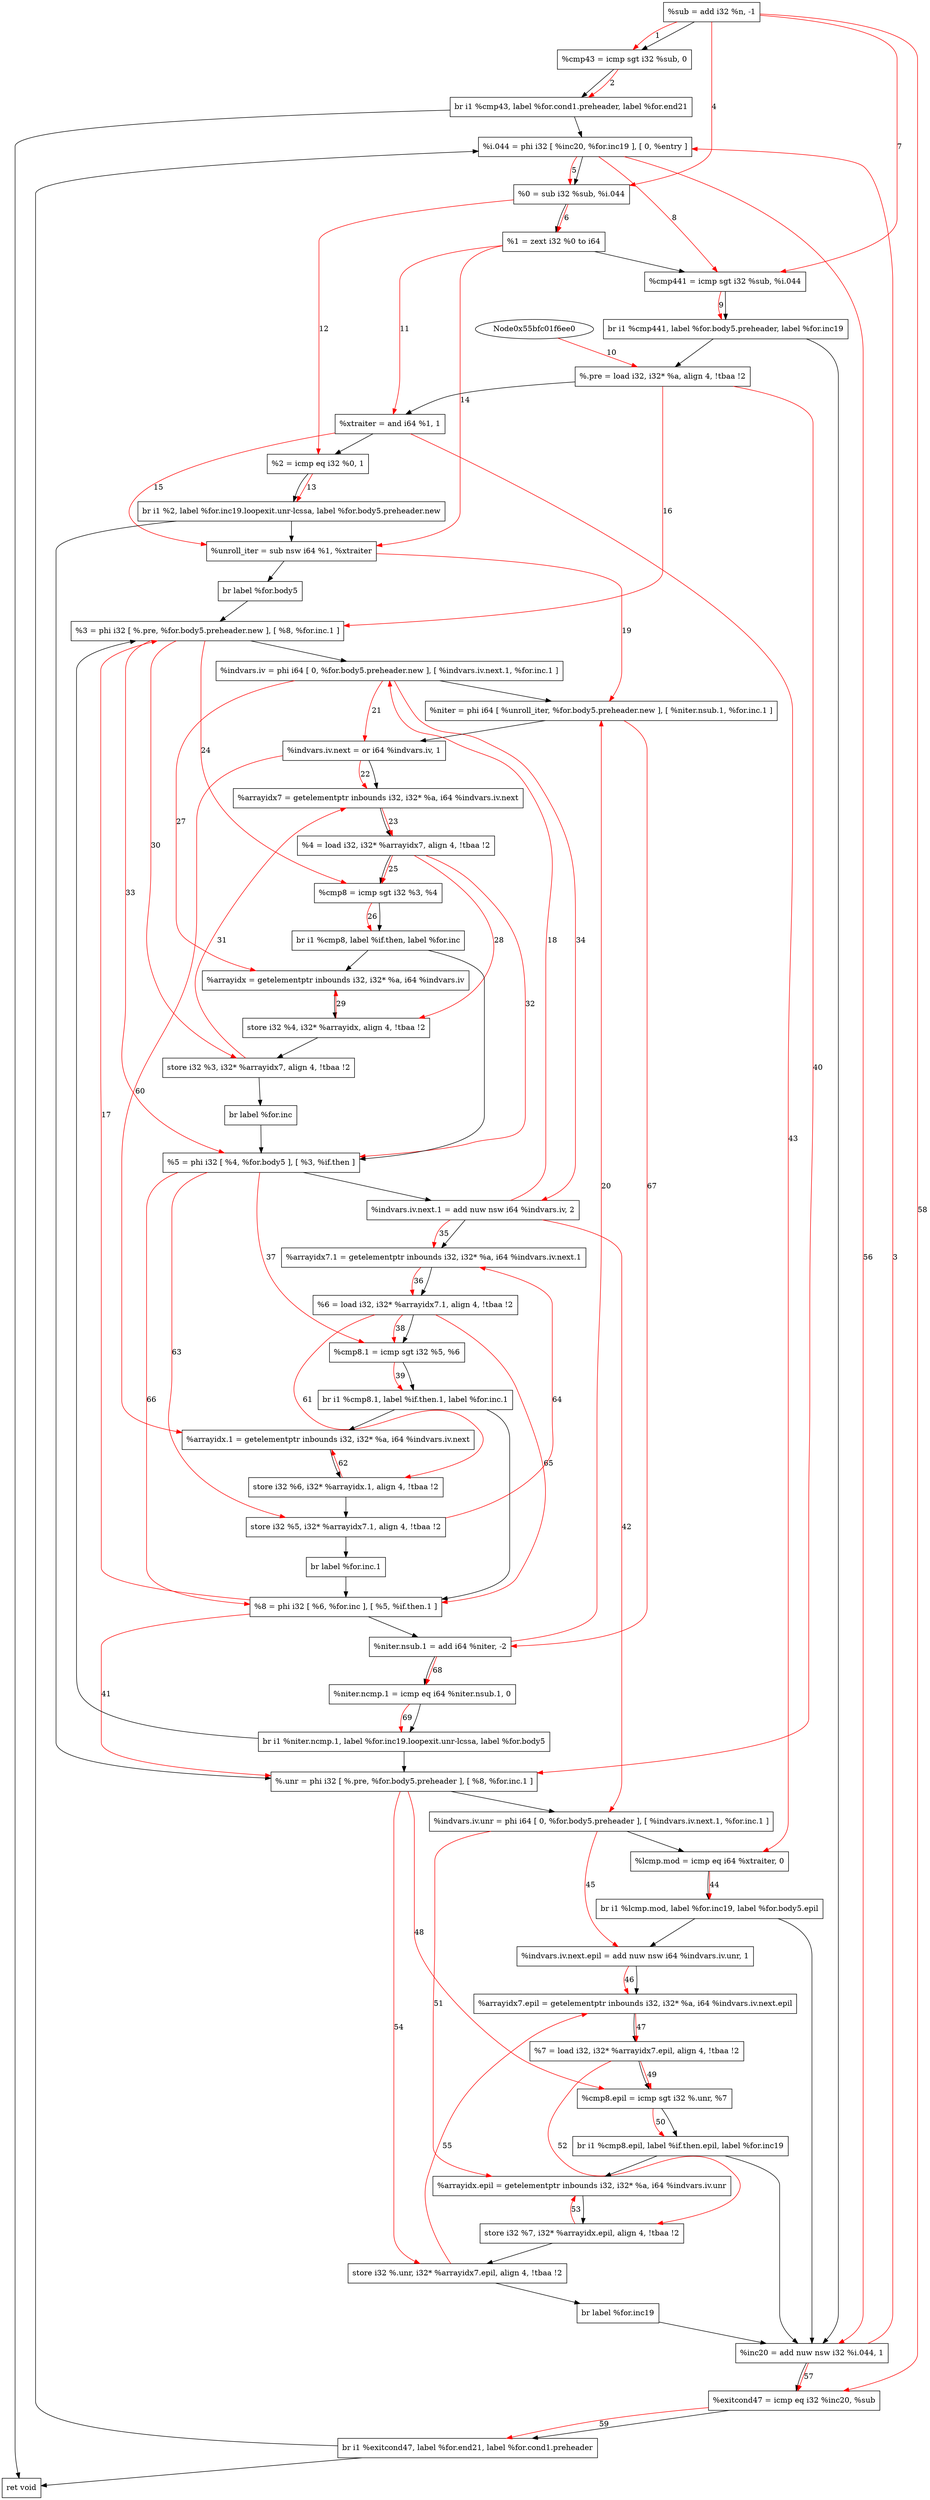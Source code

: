 digraph "CDFG for'func' function" {
	Node0x55bfc01f7170[shape=record, label="  %sub = add i32 %n, -1"]
	Node0x55bfc01f71e0[shape=record, label="  %cmp43 = icmp sgt i32 %sub, 0"]
	Node0x55bfc0181c98[shape=record, label="  br i1 %cmp43, label %for.cond1.preheader, label %for.end21"]
	Node0x55bfc01f7508[shape=record, label="  %i.044 = phi i32 [ %inc20, %for.inc19 ], [ 0, %entry ]"]
	Node0x55bfc01f75f0[shape=record, label="  %0 = sub i32 %sub, %i.044"]
	Node0x55bfc01f7668[shape=record, label="  %1 = zext i32 %0 to i64"]
	Node0x55bfc01f7700[shape=record, label="  %cmp441 = icmp sgt i32 %sub, %i.044"]
	Node0x55bfc0181db8[shape=record, label="  br i1 %cmp441, label %for.body5.preheader, label %for.inc19"]
	Node0x55bfc01f7808[shape=record, label="  %.pre = load i32, i32* %a, align 4, !tbaa !2"]
	Node0x55bfc01f8750[shape=record, label="  %xtraiter = and i64 %1, 1"]
	Node0x55bfc01f8990[shape=record, label="  %2 = icmp eq i32 %0, 1"]
	Node0x55bfc018d348[shape=record, label="  br i1 %2, label %for.inc19.loopexit.unr-lcssa, label %for.body5.preheader.new"]
	Node0x55bfc01f8c60[shape=record, label="  %unroll_iter = sub nsw i64 %1, %xtraiter"]
	Node0x55bfc01f8d38[shape=record, label="  br label %for.body5"]
	Node0x55bfc01f8e48[shape=record, label="  %3 = phi i32 [ %.pre, %for.body5.preheader.new ], [ %8, %for.inc.1 ]"]
	Node0x55bfc01f9008[shape=record, label="  %indvars.iv = phi i64 [ 0, %for.body5.preheader.new ], [ %indvars.iv.next.1, %for.inc.1 ]"]
	Node0x55bfc01f9168[shape=record, label="  %niter = phi i64 [ %unroll_iter, %for.body5.preheader.new ], [ %niter.nsub.1, %for.inc.1 ]"]
	Node0x55bfc01f9250[shape=record, label="  %indvars.iv.next = or i64 %indvars.iv, 1"]
	Node0x55bfc01f9320[shape=record, label="  %arrayidx7 = getelementptr inbounds i32, i32* %a, i64 %indvars.iv.next"]
	Node0x55bfc01f9388[shape=record, label="  %4 = load i32, i32* %arrayidx7, align 4, !tbaa !2"]
	Node0x55bfc01f9a60[shape=record, label="  %cmp8 = icmp sgt i32 %3, %4"]
	Node0x55bfc018d468[shape=record, label="  br i1 %cmp8, label %if.then, label %for.inc"]
	Node0x55bfc01f9fb0[shape=record, label="  %arrayidx = getelementptr inbounds i32, i32* %a, i64 %indvars.iv"]
	Node0x55bfc01fa030[shape=record, label="  store i32 %4, i32* %arrayidx, align 4, !tbaa !2"]
	Node0x55bfc01fa0b0[shape=record, label="  store i32 %3, i32* %arrayidx7, align 4, !tbaa !2"]
	Node0x55bfc01f9b48[shape=record, label="  br label %for.inc"]
	Node0x55bfc01fa108[shape=record, label="  %5 = phi i32 [ %4, %for.body5 ], [ %3, %if.then ]"]
	Node0x55bfc01fa230[shape=record, label="  %indvars.iv.next.1 = add nuw nsw i64 %indvars.iv, 2"]
	Node0x55bfc01fa2d0[shape=record, label="  %arrayidx7.1 = getelementptr inbounds i32, i32* %a, i64 %indvars.iv.next.1"]
	Node0x55bfc01f8fb8[shape=record, label="  %6 = load i32, i32* %arrayidx7.1, align 4, !tbaa !2"]
	Node0x55bfc01fa350[shape=record, label="  %cmp8.1 = icmp sgt i32 %5, %6"]
	Node0x55bfc018d588[shape=record, label="  br i1 %cmp8.1, label %if.then.1, label %for.inc.1"]
	Node0x55bfc01fa418[shape=record, label="  %.unr = phi i32 [ %.pre, %for.body5.preheader ], [ %8, %for.inc.1 ]"]
	Node0x55bfc01fa4d8[shape=record, label="  %indvars.iv.unr = phi i64 [ 0, %for.body5.preheader ], [ %indvars.iv.next.1, %for.inc.1 ]"]
	Node0x55bfc01fa5a0[shape=record, label="  %lcmp.mod = icmp eq i64 %xtraiter, 0"]
	Node0x55bfc01fa6a8[shape=record, label="  br i1 %lcmp.mod, label %for.inc19, label %for.body5.epil"]
	Node0x55bfc01fa720[shape=record, label="  %indvars.iv.next.epil = add nuw nsw i64 %indvars.iv.unr, 1"]
	Node0x55bfc01fa820[shape=record, label="  %arrayidx7.epil = getelementptr inbounds i32, i32* %a, i64 %indvars.iv.next.epil"]
	Node0x55bfc01f8ad8[shape=record, label="  %7 = load i32, i32* %arrayidx7.epil, align 4, !tbaa !2"]
	Node0x55bfc01fa8a0[shape=record, label="  %cmp8.epil = icmp sgt i32 %.unr, %7"]
	Node0x55bfc01faa08[shape=record, label="  br i1 %cmp8.epil, label %if.then.epil, label %for.inc19"]
	Node0x55bfc01faa80[shape=record, label="  %arrayidx.epil = getelementptr inbounds i32, i32* %a, i64 %indvars.iv.unr"]
	Node0x55bfc01fab00[shape=record, label="  store i32 %7, i32* %arrayidx.epil, align 4, !tbaa !2"]
	Node0x55bfc01fab80[shape=record, label="  store i32 %.unr, i32* %arrayidx7.epil, align 4, !tbaa !2"]
	Node0x55bfc01fa978[shape=record, label="  br label %for.inc19"]
	Node0x55bfc01fac00[shape=record, label="  %inc20 = add nuw nsw i32 %i.044, 1"]
	Node0x55bfc01fac70[shape=record, label="  %exitcond47 = icmp eq i32 %inc20, %sub"]
	Node0x55bfc01fad58[shape=record, label="  br i1 %exitcond47, label %for.end21, label %for.cond1.preheader"]
	Node0x55bfc01fada0[shape=record, label="  ret void"]
	Node0x55bfc01fae10[shape=record, label="  %arrayidx.1 = getelementptr inbounds i32, i32* %a, i64 %indvars.iv.next"]
	Node0x55bfc01fae90[shape=record, label="  store i32 %6, i32* %arrayidx.1, align 4, !tbaa !2"]
	Node0x55bfc01faf10[shape=record, label="  store i32 %5, i32* %arrayidx7.1, align 4, !tbaa !2"]
	Node0x55bfc01f9f38[shape=record, label="  br label %for.inc.1"]
	Node0x55bfc01faf68[shape=record, label="  %8 = phi i32 [ %6, %for.inc ], [ %5, %if.then.1 ]"]
	Node0x55bfc01fb0c0[shape=record, label="  %niter.nsub.1 = add i64 %niter, -2"]
	Node0x55bfc01fb130[shape=record, label="  %niter.ncmp.1 = icmp eq i64 %niter.nsub.1, 0"]
	Node0x55bfc01fb1e8[shape=record, label="  br i1 %niter.ncmp.1, label %for.inc19.loopexit.unr-lcssa, label %for.body5"]
	Node0x55bfc01f7170 -> Node0x55bfc01f71e0
	Node0x55bfc01f71e0 -> Node0x55bfc0181c98
	Node0x55bfc0181c98 -> Node0x55bfc01f7508
	Node0x55bfc0181c98 -> Node0x55bfc01fada0
	Node0x55bfc01f7508 -> Node0x55bfc01f75f0
	Node0x55bfc01f75f0 -> Node0x55bfc01f7668
	Node0x55bfc01f7668 -> Node0x55bfc01f7700
	Node0x55bfc01f7700 -> Node0x55bfc0181db8
	Node0x55bfc0181db8 -> Node0x55bfc01f7808
	Node0x55bfc0181db8 -> Node0x55bfc01fac00
	Node0x55bfc01f7808 -> Node0x55bfc01f8750
	Node0x55bfc01f8750 -> Node0x55bfc01f8990
	Node0x55bfc01f8990 -> Node0x55bfc018d348
	Node0x55bfc018d348 -> Node0x55bfc01fa418
	Node0x55bfc018d348 -> Node0x55bfc01f8c60
	Node0x55bfc01f8c60 -> Node0x55bfc01f8d38
	Node0x55bfc01f8d38 -> Node0x55bfc01f8e48
	Node0x55bfc01f8e48 -> Node0x55bfc01f9008
	Node0x55bfc01f9008 -> Node0x55bfc01f9168
	Node0x55bfc01f9168 -> Node0x55bfc01f9250
	Node0x55bfc01f9250 -> Node0x55bfc01f9320
	Node0x55bfc01f9320 -> Node0x55bfc01f9388
	Node0x55bfc01f9388 -> Node0x55bfc01f9a60
	Node0x55bfc01f9a60 -> Node0x55bfc018d468
	Node0x55bfc018d468 -> Node0x55bfc01f9fb0
	Node0x55bfc018d468 -> Node0x55bfc01fa108
	Node0x55bfc01f9fb0 -> Node0x55bfc01fa030
	Node0x55bfc01fa030 -> Node0x55bfc01fa0b0
	Node0x55bfc01fa0b0 -> Node0x55bfc01f9b48
	Node0x55bfc01f9b48 -> Node0x55bfc01fa108
	Node0x55bfc01fa108 -> Node0x55bfc01fa230
	Node0x55bfc01fa230 -> Node0x55bfc01fa2d0
	Node0x55bfc01fa2d0 -> Node0x55bfc01f8fb8
	Node0x55bfc01f8fb8 -> Node0x55bfc01fa350
	Node0x55bfc01fa350 -> Node0x55bfc018d588
	Node0x55bfc018d588 -> Node0x55bfc01fae10
	Node0x55bfc018d588 -> Node0x55bfc01faf68
	Node0x55bfc01fa418 -> Node0x55bfc01fa4d8
	Node0x55bfc01fa4d8 -> Node0x55bfc01fa5a0
	Node0x55bfc01fa5a0 -> Node0x55bfc01fa6a8
	Node0x55bfc01fa6a8 -> Node0x55bfc01fac00
	Node0x55bfc01fa6a8 -> Node0x55bfc01fa720
	Node0x55bfc01fa720 -> Node0x55bfc01fa820
	Node0x55bfc01fa820 -> Node0x55bfc01f8ad8
	Node0x55bfc01f8ad8 -> Node0x55bfc01fa8a0
	Node0x55bfc01fa8a0 -> Node0x55bfc01faa08
	Node0x55bfc01faa08 -> Node0x55bfc01faa80
	Node0x55bfc01faa08 -> Node0x55bfc01fac00
	Node0x55bfc01faa80 -> Node0x55bfc01fab00
	Node0x55bfc01fab00 -> Node0x55bfc01fab80
	Node0x55bfc01fab80 -> Node0x55bfc01fa978
	Node0x55bfc01fa978 -> Node0x55bfc01fac00
	Node0x55bfc01fac00 -> Node0x55bfc01fac70
	Node0x55bfc01fac70 -> Node0x55bfc01fad58
	Node0x55bfc01fad58 -> Node0x55bfc01fada0
	Node0x55bfc01fad58 -> Node0x55bfc01f7508
	Node0x55bfc01fae10 -> Node0x55bfc01fae90
	Node0x55bfc01fae90 -> Node0x55bfc01faf10
	Node0x55bfc01faf10 -> Node0x55bfc01f9f38
	Node0x55bfc01f9f38 -> Node0x55bfc01faf68
	Node0x55bfc01faf68 -> Node0x55bfc01fb0c0
	Node0x55bfc01fb0c0 -> Node0x55bfc01fb130
	Node0x55bfc01fb130 -> Node0x55bfc01fb1e8
	Node0x55bfc01fb1e8 -> Node0x55bfc01fa418
	Node0x55bfc01fb1e8 -> Node0x55bfc01f8e48
edge [color=red]
	Node0x55bfc01f7170 -> Node0x55bfc01f71e0[label="1"]
	Node0x55bfc01f71e0 -> Node0x55bfc0181c98[label="2"]
	Node0x55bfc01fac00 -> Node0x55bfc01f7508[label="3"]
	Node0x55bfc01f7170 -> Node0x55bfc01f75f0[label="4"]
	Node0x55bfc01f7508 -> Node0x55bfc01f75f0[label="5"]
	Node0x55bfc01f75f0 -> Node0x55bfc01f7668[label="6"]
	Node0x55bfc01f7170 -> Node0x55bfc01f7700[label="7"]
	Node0x55bfc01f7508 -> Node0x55bfc01f7700[label="8"]
	Node0x55bfc01f7700 -> Node0x55bfc0181db8[label="9"]
	Node0x55bfc01f6ee0 -> Node0x55bfc01f7808[label="10"]
	Node0x55bfc01f7668 -> Node0x55bfc01f8750[label="11"]
	Node0x55bfc01f75f0 -> Node0x55bfc01f8990[label="12"]
	Node0x55bfc01f8990 -> Node0x55bfc018d348[label="13"]
	Node0x55bfc01f7668 -> Node0x55bfc01f8c60[label="14"]
	Node0x55bfc01f8750 -> Node0x55bfc01f8c60[label="15"]
	Node0x55bfc01f7808 -> Node0x55bfc01f8e48[label="16"]
	Node0x55bfc01faf68 -> Node0x55bfc01f8e48[label="17"]
	Node0x55bfc01fa230 -> Node0x55bfc01f9008[label="18"]
	Node0x55bfc01f8c60 -> Node0x55bfc01f9168[label="19"]
	Node0x55bfc01fb0c0 -> Node0x55bfc01f9168[label="20"]
	Node0x55bfc01f9008 -> Node0x55bfc01f9250[label="21"]
	Node0x55bfc01f9250 -> Node0x55bfc01f9320[label="22"]
	Node0x55bfc01f9320 -> Node0x55bfc01f9388[label="23"]
	Node0x55bfc01f8e48 -> Node0x55bfc01f9a60[label="24"]
	Node0x55bfc01f9388 -> Node0x55bfc01f9a60[label="25"]
	Node0x55bfc01f9a60 -> Node0x55bfc018d468[label="26"]
	Node0x55bfc01f9008 -> Node0x55bfc01f9fb0[label="27"]
	Node0x55bfc01f9388 -> Node0x55bfc01fa030[label="28"]
	Node0x55bfc01fa030 -> Node0x55bfc01f9fb0[label="29"]
	Node0x55bfc01f8e48 -> Node0x55bfc01fa0b0[label="30"]
	Node0x55bfc01fa0b0 -> Node0x55bfc01f9320[label="31"]
	Node0x55bfc01f9388 -> Node0x55bfc01fa108[label="32"]
	Node0x55bfc01f8e48 -> Node0x55bfc01fa108[label="33"]
	Node0x55bfc01f9008 -> Node0x55bfc01fa230[label="34"]
	Node0x55bfc01fa230 -> Node0x55bfc01fa2d0[label="35"]
	Node0x55bfc01fa2d0 -> Node0x55bfc01f8fb8[label="36"]
	Node0x55bfc01fa108 -> Node0x55bfc01fa350[label="37"]
	Node0x55bfc01f8fb8 -> Node0x55bfc01fa350[label="38"]
	Node0x55bfc01fa350 -> Node0x55bfc018d588[label="39"]
	Node0x55bfc01f7808 -> Node0x55bfc01fa418[label="40"]
	Node0x55bfc01faf68 -> Node0x55bfc01fa418[label="41"]
	Node0x55bfc01fa230 -> Node0x55bfc01fa4d8[label="42"]
	Node0x55bfc01f8750 -> Node0x55bfc01fa5a0[label="43"]
	Node0x55bfc01fa5a0 -> Node0x55bfc01fa6a8[label="44"]
	Node0x55bfc01fa4d8 -> Node0x55bfc01fa720[label="45"]
	Node0x55bfc01fa720 -> Node0x55bfc01fa820[label="46"]
	Node0x55bfc01fa820 -> Node0x55bfc01f8ad8[label="47"]
	Node0x55bfc01fa418 -> Node0x55bfc01fa8a0[label="48"]
	Node0x55bfc01f8ad8 -> Node0x55bfc01fa8a0[label="49"]
	Node0x55bfc01fa8a0 -> Node0x55bfc01faa08[label="50"]
	Node0x55bfc01fa4d8 -> Node0x55bfc01faa80[label="51"]
	Node0x55bfc01f8ad8 -> Node0x55bfc01fab00[label="52"]
	Node0x55bfc01fab00 -> Node0x55bfc01faa80[label="53"]
	Node0x55bfc01fa418 -> Node0x55bfc01fab80[label="54"]
	Node0x55bfc01fab80 -> Node0x55bfc01fa820[label="55"]
	Node0x55bfc01f7508 -> Node0x55bfc01fac00[label="56"]
	Node0x55bfc01fac00 -> Node0x55bfc01fac70[label="57"]
	Node0x55bfc01f7170 -> Node0x55bfc01fac70[label="58"]
	Node0x55bfc01fac70 -> Node0x55bfc01fad58[label="59"]
	Node0x55bfc01f9250 -> Node0x55bfc01fae10[label="60"]
	Node0x55bfc01f8fb8 -> Node0x55bfc01fae90[label="61"]
	Node0x55bfc01fae90 -> Node0x55bfc01fae10[label="62"]
	Node0x55bfc01fa108 -> Node0x55bfc01faf10[label="63"]
	Node0x55bfc01faf10 -> Node0x55bfc01fa2d0[label="64"]
	Node0x55bfc01f8fb8 -> Node0x55bfc01faf68[label="65"]
	Node0x55bfc01fa108 -> Node0x55bfc01faf68[label="66"]
	Node0x55bfc01f9168 -> Node0x55bfc01fb0c0[label="67"]
	Node0x55bfc01fb0c0 -> Node0x55bfc01fb130[label="68"]
	Node0x55bfc01fb130 -> Node0x55bfc01fb1e8[label="69"]
}
